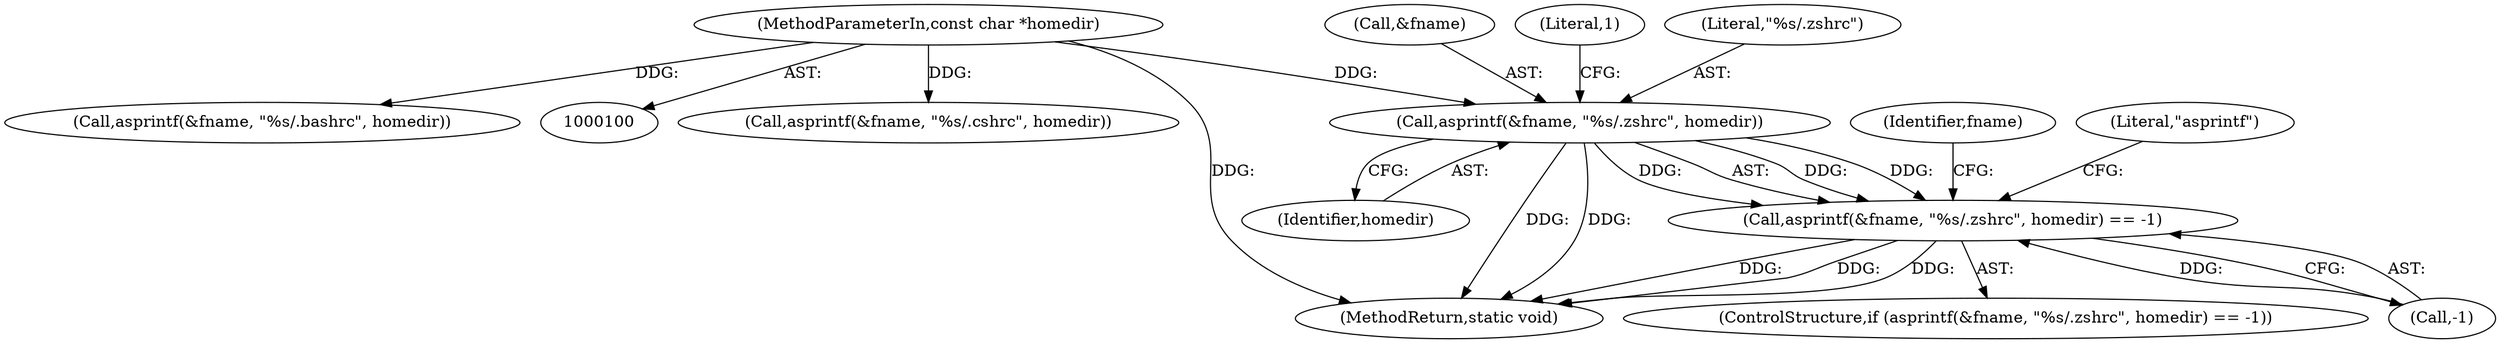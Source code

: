 digraph "0_firejail_b8a4ff9775318ca5e679183884a6a63f3da8f863_1@API" {
"1000128" [label="(Call,asprintf(&fname, \"%s/.zshrc\", homedir))"];
"1000101" [label="(MethodParameterIn,const char *homedir)"];
"1000127" [label="(Call,asprintf(&fname, \"%s/.zshrc\", homedir) == -1)"];
"1000129" [label="(Call,&fname)"];
"1000133" [label="(Call,-1)"];
"1000134" [label="(Literal,1)"];
"1000132" [label="(Identifier,homedir)"];
"1000131" [label="(Literal,\"%s/.zshrc\")"];
"1000126" [label="(ControlStructure,if (asprintf(&fname, \"%s/.zshrc\", homedir) == -1))"];
"1000127" [label="(Call,asprintf(&fname, \"%s/.zshrc\", homedir) == -1)"];
"1000141" [label="(Identifier,fname)"];
"1000189" [label="(Call,asprintf(&fname, \"%s/.cshrc\", homedir))"];
"1000128" [label="(Call,asprintf(&fname, \"%s/.zshrc\", homedir))"];
"1000101" [label="(MethodParameterIn,const char *homedir)"];
"1000136" [label="(Literal,\"asprintf\")"];
"1000275" [label="(MethodReturn,static void)"];
"1000239" [label="(Call,asprintf(&fname, \"%s/.bashrc\", homedir))"];
"1000128" -> "1000127"  [label="AST: "];
"1000128" -> "1000132"  [label="CFG: "];
"1000129" -> "1000128"  [label="AST: "];
"1000131" -> "1000128"  [label="AST: "];
"1000132" -> "1000128"  [label="AST: "];
"1000134" -> "1000128"  [label="CFG: "];
"1000128" -> "1000275"  [label="DDG: "];
"1000128" -> "1000275"  [label="DDG: "];
"1000128" -> "1000127"  [label="DDG: "];
"1000128" -> "1000127"  [label="DDG: "];
"1000128" -> "1000127"  [label="DDG: "];
"1000101" -> "1000128"  [label="DDG: "];
"1000101" -> "1000100"  [label="AST: "];
"1000101" -> "1000275"  [label="DDG: "];
"1000101" -> "1000189"  [label="DDG: "];
"1000101" -> "1000239"  [label="DDG: "];
"1000127" -> "1000126"  [label="AST: "];
"1000127" -> "1000133"  [label="CFG: "];
"1000133" -> "1000127"  [label="AST: "];
"1000136" -> "1000127"  [label="CFG: "];
"1000141" -> "1000127"  [label="CFG: "];
"1000127" -> "1000275"  [label="DDG: "];
"1000127" -> "1000275"  [label="DDG: "];
"1000127" -> "1000275"  [label="DDG: "];
"1000133" -> "1000127"  [label="DDG: "];
}
